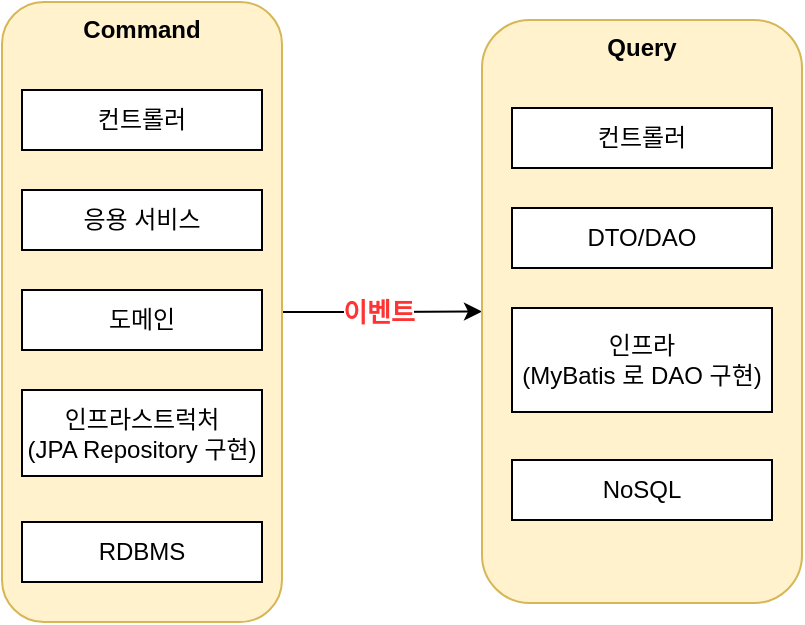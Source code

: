 <mxfile version="24.6.4" type="device">
  <diagram name="페이지-1" id="weOxl-anc38m4sZq8Vj8">
    <mxGraphModel dx="1114" dy="894" grid="1" gridSize="10" guides="1" tooltips="1" connect="1" arrows="1" fold="1" page="1" pageScale="1" pageWidth="827" pageHeight="1169" math="0" shadow="0">
      <root>
        <mxCell id="0" />
        <mxCell id="1" parent="0" />
        <mxCell id="Fcv3b-N46GZUoExIotyD-16" style="edgeStyle=orthogonalEdgeStyle;rounded=0;orthogonalLoop=1;jettySize=auto;html=1;entryX=0;entryY=0.5;entryDx=0;entryDy=0;" edge="1" parent="1" source="Fcv3b-N46GZUoExIotyD-2" target="Fcv3b-N46GZUoExIotyD-7">
          <mxGeometry relative="1" as="geometry" />
        </mxCell>
        <mxCell id="Fcv3b-N46GZUoExIotyD-17" value="이벤트" style="edgeLabel;html=1;align=center;verticalAlign=middle;resizable=0;points=[];fontStyle=1;fontSize=13;fontColor=#FF3333;" vertex="1" connectable="0" parent="Fcv3b-N46GZUoExIotyD-16">
          <mxGeometry x="-0.162" y="4" relative="1" as="geometry">
            <mxPoint x="6" y="4" as="offset" />
          </mxGeometry>
        </mxCell>
        <mxCell id="Fcv3b-N46GZUoExIotyD-2" value="Command" style="rounded=1;whiteSpace=wrap;html=1;verticalAlign=top;fontStyle=1;fillColor=#fff2cc;strokeColor=#d6b656;" vertex="1" parent="1">
          <mxGeometry x="70" y="70" width="140" height="310" as="geometry" />
        </mxCell>
        <mxCell id="Fcv3b-N46GZUoExIotyD-4" value="응용 서비스" style="rounded=0;whiteSpace=wrap;html=1;" vertex="1" parent="1">
          <mxGeometry x="80" y="164" width="120" height="30" as="geometry" />
        </mxCell>
        <mxCell id="Fcv3b-N46GZUoExIotyD-5" value="인프라스트럭처&lt;div&gt;(JPA Repository 구현)&lt;/div&gt;" style="rounded=0;whiteSpace=wrap;html=1;" vertex="1" parent="1">
          <mxGeometry x="80" y="264" width="120" height="43" as="geometry" />
        </mxCell>
        <mxCell id="Fcv3b-N46GZUoExIotyD-6" value="도메인" style="rounded=0;whiteSpace=wrap;html=1;" vertex="1" parent="1">
          <mxGeometry x="80" y="214" width="120" height="30" as="geometry" />
        </mxCell>
        <mxCell id="Fcv3b-N46GZUoExIotyD-7" value="Query" style="rounded=1;whiteSpace=wrap;html=1;verticalAlign=top;fontStyle=1;fillColor=#fff2cc;strokeColor=#d6b656;" vertex="1" parent="1">
          <mxGeometry x="310" y="79" width="160" height="291.5" as="geometry" />
        </mxCell>
        <mxCell id="Fcv3b-N46GZUoExIotyD-8" value="DTO/DAO" style="rounded=0;whiteSpace=wrap;html=1;" vertex="1" parent="1">
          <mxGeometry x="325" y="173" width="130" height="30" as="geometry" />
        </mxCell>
        <mxCell id="Fcv3b-N46GZUoExIotyD-9" value="&lt;div&gt;인프라&lt;/div&gt;&lt;div&gt;(MyBatis 로 DAO 구현)&lt;/div&gt;" style="rounded=0;whiteSpace=wrap;html=1;" vertex="1" parent="1">
          <mxGeometry x="325" y="223" width="130" height="52" as="geometry" />
        </mxCell>
        <mxCell id="Fcv3b-N46GZUoExIotyD-10" value="컨트롤러" style="rounded=0;whiteSpace=wrap;html=1;" vertex="1" parent="1">
          <mxGeometry x="80" y="114" width="120" height="30" as="geometry" />
        </mxCell>
        <mxCell id="Fcv3b-N46GZUoExIotyD-11" value="RDBMS" style="rounded=0;whiteSpace=wrap;html=1;" vertex="1" parent="1">
          <mxGeometry x="80" y="330" width="120" height="30" as="geometry" />
        </mxCell>
        <mxCell id="Fcv3b-N46GZUoExIotyD-14" value="컨트롤러" style="rounded=0;whiteSpace=wrap;html=1;" vertex="1" parent="1">
          <mxGeometry x="325" y="123" width="130" height="30" as="geometry" />
        </mxCell>
        <mxCell id="Fcv3b-N46GZUoExIotyD-15" value="NoSQL" style="rounded=0;whiteSpace=wrap;html=1;" vertex="1" parent="1">
          <mxGeometry x="325" y="299" width="130" height="30" as="geometry" />
        </mxCell>
      </root>
    </mxGraphModel>
  </diagram>
</mxfile>
